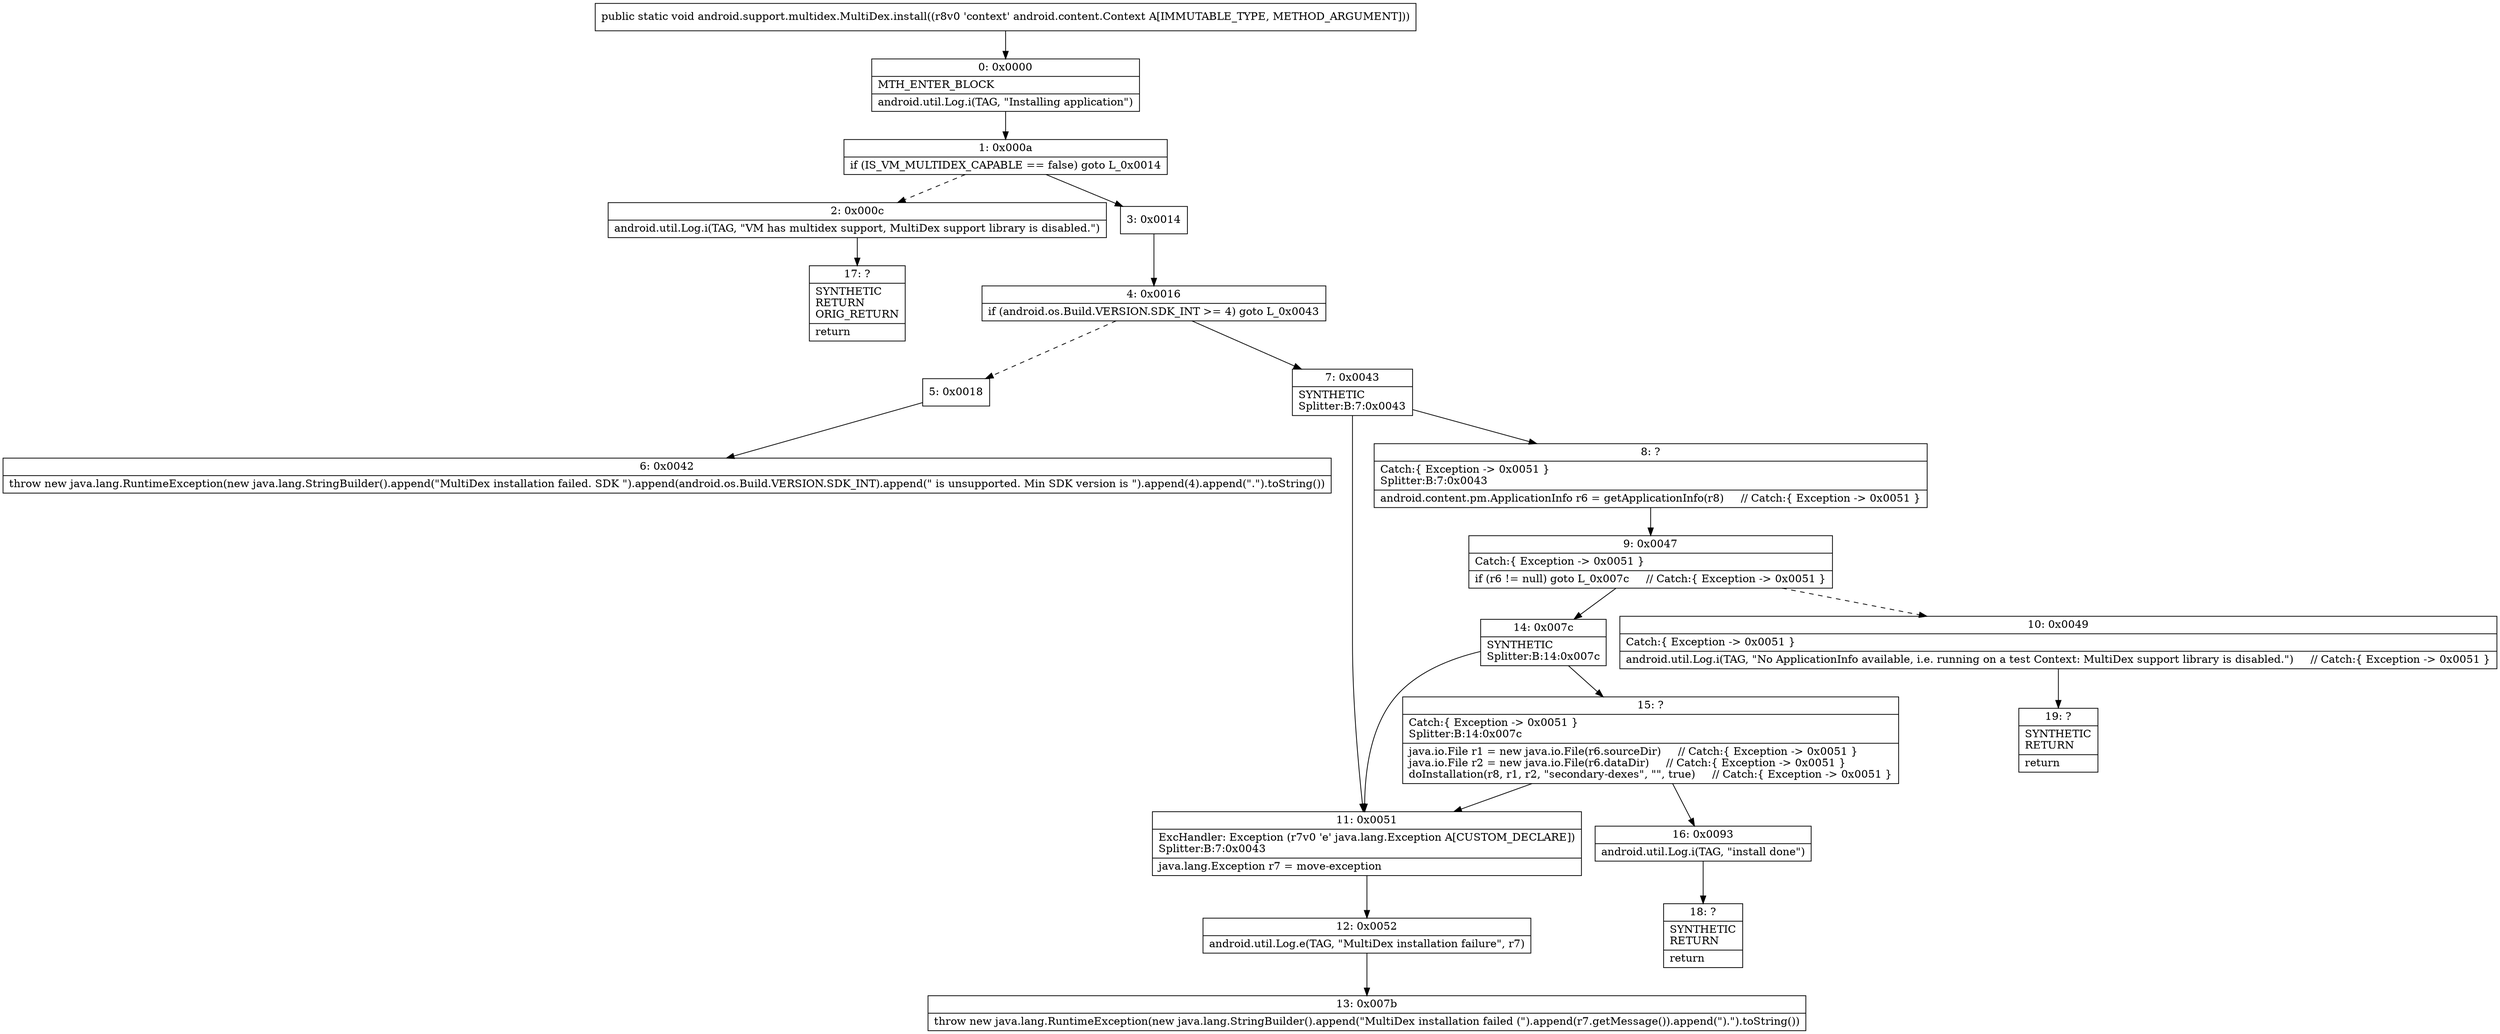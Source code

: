 digraph "CFG forandroid.support.multidex.MultiDex.install(Landroid\/content\/Context;)V" {
Node_0 [shape=record,label="{0\:\ 0x0000|MTH_ENTER_BLOCK\l|android.util.Log.i(TAG, \"Installing application\")\l}"];
Node_1 [shape=record,label="{1\:\ 0x000a|if (IS_VM_MULTIDEX_CAPABLE == false) goto L_0x0014\l}"];
Node_2 [shape=record,label="{2\:\ 0x000c|android.util.Log.i(TAG, \"VM has multidex support, MultiDex support library is disabled.\")\l}"];
Node_3 [shape=record,label="{3\:\ 0x0014}"];
Node_4 [shape=record,label="{4\:\ 0x0016|if (android.os.Build.VERSION.SDK_INT \>= 4) goto L_0x0043\l}"];
Node_5 [shape=record,label="{5\:\ 0x0018}"];
Node_6 [shape=record,label="{6\:\ 0x0042|throw new java.lang.RuntimeException(new java.lang.StringBuilder().append(\"MultiDex installation failed. SDK \").append(android.os.Build.VERSION.SDK_INT).append(\" is unsupported. Min SDK version is \").append(4).append(\".\").toString())\l}"];
Node_7 [shape=record,label="{7\:\ 0x0043|SYNTHETIC\lSplitter:B:7:0x0043\l}"];
Node_8 [shape=record,label="{8\:\ ?|Catch:\{ Exception \-\> 0x0051 \}\lSplitter:B:7:0x0043\l|android.content.pm.ApplicationInfo r6 = getApplicationInfo(r8)     \/\/ Catch:\{ Exception \-\> 0x0051 \}\l}"];
Node_9 [shape=record,label="{9\:\ 0x0047|Catch:\{ Exception \-\> 0x0051 \}\l|if (r6 != null) goto L_0x007c     \/\/ Catch:\{ Exception \-\> 0x0051 \}\l}"];
Node_10 [shape=record,label="{10\:\ 0x0049|Catch:\{ Exception \-\> 0x0051 \}\l|android.util.Log.i(TAG, \"No ApplicationInfo available, i.e. running on a test Context: MultiDex support library is disabled.\")     \/\/ Catch:\{ Exception \-\> 0x0051 \}\l}"];
Node_11 [shape=record,label="{11\:\ 0x0051|ExcHandler: Exception (r7v0 'e' java.lang.Exception A[CUSTOM_DECLARE])\lSplitter:B:7:0x0043\l|java.lang.Exception r7 = move\-exception\l}"];
Node_12 [shape=record,label="{12\:\ 0x0052|android.util.Log.e(TAG, \"MultiDex installation failure\", r7)\l}"];
Node_13 [shape=record,label="{13\:\ 0x007b|throw new java.lang.RuntimeException(new java.lang.StringBuilder().append(\"MultiDex installation failed (\").append(r7.getMessage()).append(\").\").toString())\l}"];
Node_14 [shape=record,label="{14\:\ 0x007c|SYNTHETIC\lSplitter:B:14:0x007c\l}"];
Node_15 [shape=record,label="{15\:\ ?|Catch:\{ Exception \-\> 0x0051 \}\lSplitter:B:14:0x007c\l|java.io.File r1 = new java.io.File(r6.sourceDir)     \/\/ Catch:\{ Exception \-\> 0x0051 \}\ljava.io.File r2 = new java.io.File(r6.dataDir)     \/\/ Catch:\{ Exception \-\> 0x0051 \}\ldoInstallation(r8, r1, r2, \"secondary\-dexes\", \"\", true)     \/\/ Catch:\{ Exception \-\> 0x0051 \}\l}"];
Node_16 [shape=record,label="{16\:\ 0x0093|android.util.Log.i(TAG, \"install done\")\l}"];
Node_17 [shape=record,label="{17\:\ ?|SYNTHETIC\lRETURN\lORIG_RETURN\l|return\l}"];
Node_18 [shape=record,label="{18\:\ ?|SYNTHETIC\lRETURN\l|return\l}"];
Node_19 [shape=record,label="{19\:\ ?|SYNTHETIC\lRETURN\l|return\l}"];
MethodNode[shape=record,label="{public static void android.support.multidex.MultiDex.install((r8v0 'context' android.content.Context A[IMMUTABLE_TYPE, METHOD_ARGUMENT])) }"];
MethodNode -> Node_0;
Node_0 -> Node_1;
Node_1 -> Node_2[style=dashed];
Node_1 -> Node_3;
Node_2 -> Node_17;
Node_3 -> Node_4;
Node_4 -> Node_5[style=dashed];
Node_4 -> Node_7;
Node_5 -> Node_6;
Node_7 -> Node_8;
Node_7 -> Node_11;
Node_8 -> Node_9;
Node_9 -> Node_10[style=dashed];
Node_9 -> Node_14;
Node_10 -> Node_19;
Node_11 -> Node_12;
Node_12 -> Node_13;
Node_14 -> Node_15;
Node_14 -> Node_11;
Node_15 -> Node_16;
Node_15 -> Node_11;
Node_16 -> Node_18;
}

